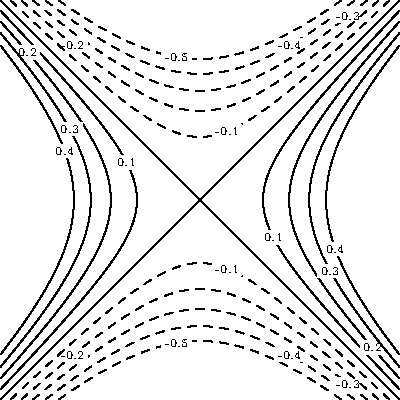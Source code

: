 import contour;

size(200);

real f(real x, real y) {return x^2-y^2;}
int n=10;
real[] c=new real[n];
for(int i=0; i < n; ++i) c[i]=(i-n/2)/n;

pen[] p=sequence(new pen(int i) {
    return (c[i] >= 0 ? solid : dashed)+fontsize(6);
  },c.length);

Label[] Labels=sequence(new Label(int i) {
    return Label(c[i] != 0 ? (string) c[i] : "",Relative(unitrand()),(0,0),
                 UnFill(1bp));
  },c.length);

draw(Labels,contour(f,(-1,-1),(1,1),c),p);
